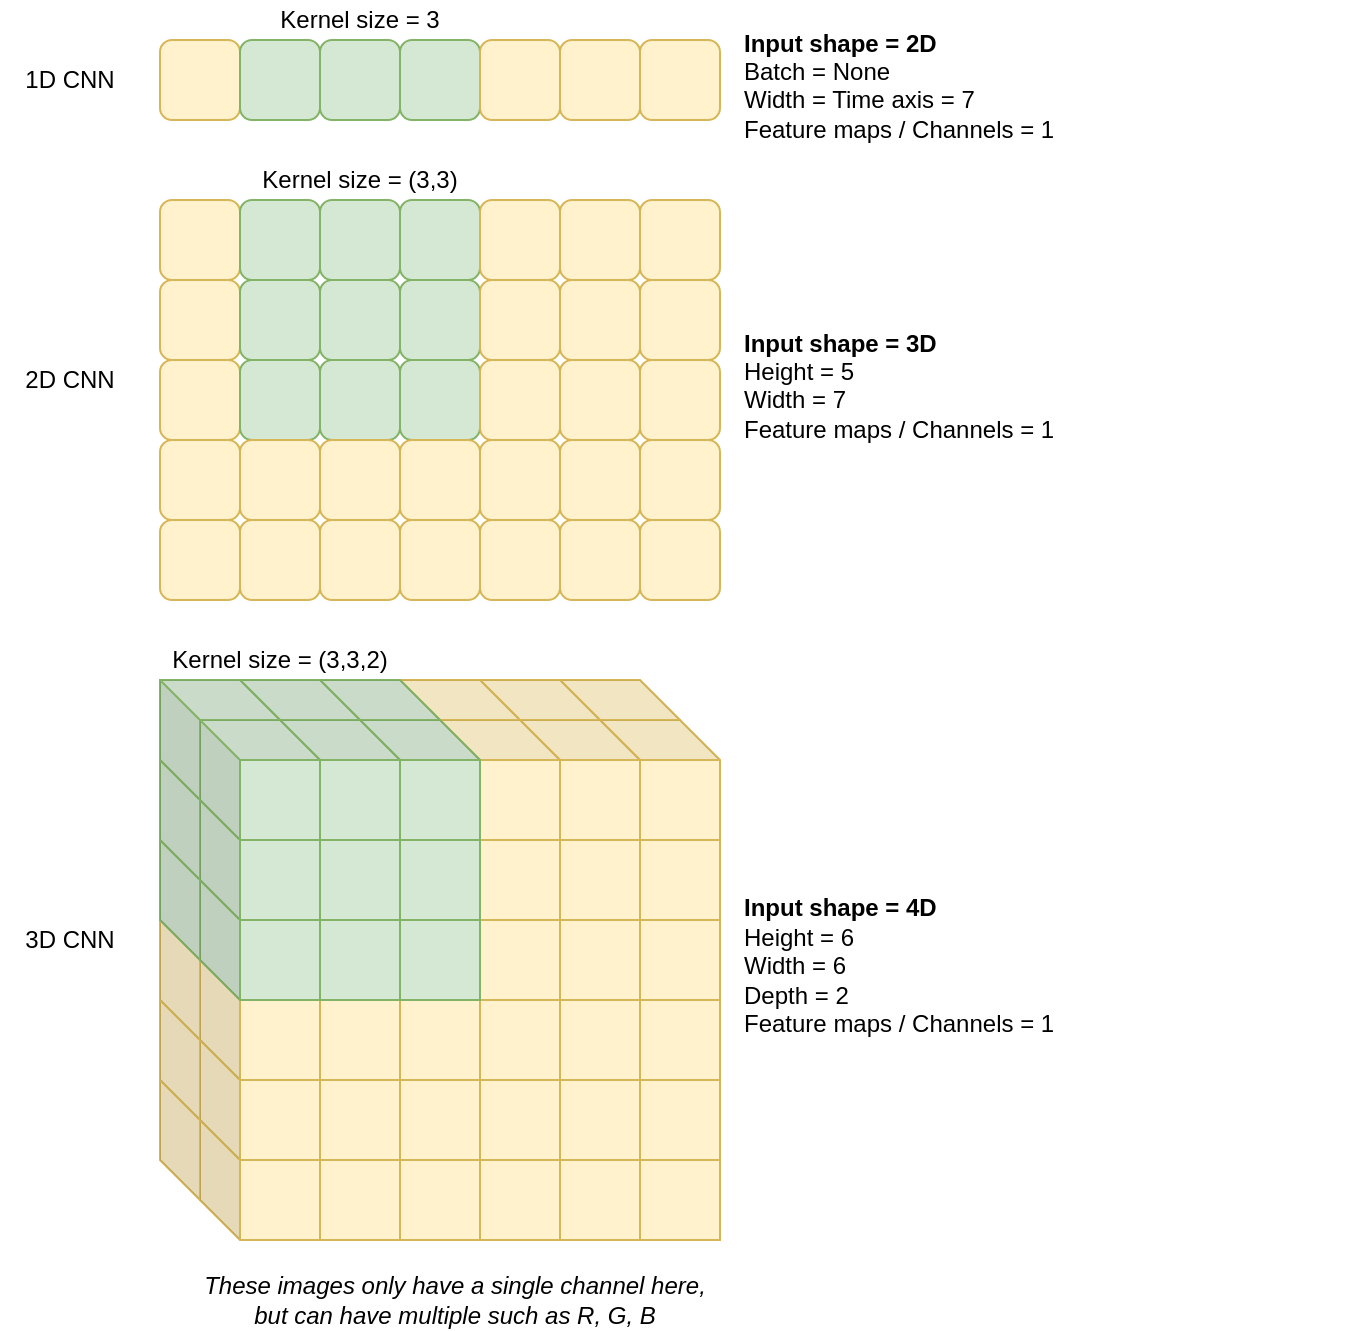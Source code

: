 <mxfile version="14.3.1" type="device"><diagram id="fihVbuZQFnAh5FrIqywH" name="Page-1"><mxGraphModel dx="946" dy="557" grid="1" gridSize="10" guides="1" tooltips="1" connect="1" arrows="1" fold="1" page="1" pageScale="1" pageWidth="850" pageHeight="1100" math="0" shadow="0"><root><mxCell id="0"/><mxCell id="1" parent="0"/><mxCell id="f8UibCaGvB10BkTAQ9hI-1" value="" style="rounded=1;whiteSpace=wrap;html=1;fillColor=#fff2cc;strokeColor=#d6b656;" vertex="1" parent="1"><mxGeometry x="120" y="80" width="40" height="40" as="geometry"/></mxCell><mxCell id="f8UibCaGvB10BkTAQ9hI-2" value="" style="rounded=1;whiteSpace=wrap;html=1;fillColor=#d5e8d4;strokeColor=#82b366;" vertex="1" parent="1"><mxGeometry x="160" y="80" width="40" height="40" as="geometry"/></mxCell><mxCell id="f8UibCaGvB10BkTAQ9hI-3" value="" style="rounded=1;whiteSpace=wrap;html=1;fillColor=#d5e8d4;strokeColor=#82b366;" vertex="1" parent="1"><mxGeometry x="200" y="80" width="40" height="40" as="geometry"/></mxCell><mxCell id="f8UibCaGvB10BkTAQ9hI-4" value="" style="rounded=1;whiteSpace=wrap;html=1;fillColor=#d5e8d4;strokeColor=#82b366;" vertex="1" parent="1"><mxGeometry x="240" y="80" width="40" height="40" as="geometry"/></mxCell><mxCell id="f8UibCaGvB10BkTAQ9hI-5" value="" style="rounded=1;whiteSpace=wrap;html=1;fillColor=#fff2cc;strokeColor=#d6b656;" vertex="1" parent="1"><mxGeometry x="280" y="80" width="40" height="40" as="geometry"/></mxCell><mxCell id="f8UibCaGvB10BkTAQ9hI-6" value="" style="rounded=1;whiteSpace=wrap;html=1;fillColor=#fff2cc;strokeColor=#d6b656;" vertex="1" parent="1"><mxGeometry x="320" y="80" width="40" height="40" as="geometry"/></mxCell><mxCell id="f8UibCaGvB10BkTAQ9hI-7" value="" style="rounded=1;whiteSpace=wrap;html=1;fillColor=#fff2cc;strokeColor=#d6b656;" vertex="1" parent="1"><mxGeometry x="360" y="80" width="40" height="40" as="geometry"/></mxCell><mxCell id="f8UibCaGvB10BkTAQ9hI-9" value="" style="rounded=1;whiteSpace=wrap;html=1;fillColor=#fff2cc;strokeColor=#d6b656;" vertex="1" parent="1"><mxGeometry x="120" y="160" width="40" height="40" as="geometry"/></mxCell><mxCell id="f8UibCaGvB10BkTAQ9hI-10" value="" style="rounded=1;whiteSpace=wrap;html=1;fillColor=#d5e8d4;strokeColor=#82b366;" vertex="1" parent="1"><mxGeometry x="160" y="160" width="40" height="40" as="geometry"/></mxCell><mxCell id="f8UibCaGvB10BkTAQ9hI-11" value="" style="rounded=1;whiteSpace=wrap;html=1;fillColor=#d5e8d4;strokeColor=#82b366;" vertex="1" parent="1"><mxGeometry x="200" y="160" width="40" height="40" as="geometry"/></mxCell><mxCell id="f8UibCaGvB10BkTAQ9hI-12" value="" style="rounded=1;whiteSpace=wrap;html=1;fillColor=#d5e8d4;strokeColor=#82b366;" vertex="1" parent="1"><mxGeometry x="240" y="160" width="40" height="40" as="geometry"/></mxCell><mxCell id="f8UibCaGvB10BkTAQ9hI-13" value="" style="rounded=1;whiteSpace=wrap;html=1;fillColor=#fff2cc;strokeColor=#d6b656;" vertex="1" parent="1"><mxGeometry x="280" y="160" width="40" height="40" as="geometry"/></mxCell><mxCell id="f8UibCaGvB10BkTAQ9hI-14" value="" style="rounded=1;whiteSpace=wrap;html=1;fillColor=#fff2cc;strokeColor=#d6b656;" vertex="1" parent="1"><mxGeometry x="320" y="160" width="40" height="40" as="geometry"/></mxCell><mxCell id="f8UibCaGvB10BkTAQ9hI-15" value="" style="rounded=1;whiteSpace=wrap;html=1;fillColor=#fff2cc;strokeColor=#d6b656;" vertex="1" parent="1"><mxGeometry x="360" y="160" width="40" height="40" as="geometry"/></mxCell><mxCell id="f8UibCaGvB10BkTAQ9hI-17" value="" style="rounded=1;whiteSpace=wrap;html=1;fillColor=#fff2cc;strokeColor=#d6b656;" vertex="1" parent="1"><mxGeometry x="120" y="200" width="40" height="40" as="geometry"/></mxCell><mxCell id="f8UibCaGvB10BkTAQ9hI-18" value="" style="rounded=1;whiteSpace=wrap;html=1;fillColor=#d5e8d4;strokeColor=#82b366;" vertex="1" parent="1"><mxGeometry x="160" y="200" width="40" height="40" as="geometry"/></mxCell><mxCell id="f8UibCaGvB10BkTAQ9hI-19" value="" style="rounded=1;whiteSpace=wrap;html=1;fillColor=#d5e8d4;strokeColor=#82b366;" vertex="1" parent="1"><mxGeometry x="200" y="200" width="40" height="40" as="geometry"/></mxCell><mxCell id="f8UibCaGvB10BkTAQ9hI-20" value="" style="rounded=1;whiteSpace=wrap;html=1;fillColor=#d5e8d4;strokeColor=#82b366;" vertex="1" parent="1"><mxGeometry x="240" y="200" width="40" height="40" as="geometry"/></mxCell><mxCell id="f8UibCaGvB10BkTAQ9hI-21" value="" style="rounded=1;whiteSpace=wrap;html=1;fillColor=#fff2cc;strokeColor=#d6b656;" vertex="1" parent="1"><mxGeometry x="280" y="200" width="40" height="40" as="geometry"/></mxCell><mxCell id="f8UibCaGvB10BkTAQ9hI-22" value="" style="rounded=1;whiteSpace=wrap;html=1;fillColor=#fff2cc;strokeColor=#d6b656;" vertex="1" parent="1"><mxGeometry x="320" y="200" width="40" height="40" as="geometry"/></mxCell><mxCell id="f8UibCaGvB10BkTAQ9hI-23" value="" style="rounded=1;whiteSpace=wrap;html=1;fillColor=#fff2cc;strokeColor=#d6b656;" vertex="1" parent="1"><mxGeometry x="360" y="200" width="40" height="40" as="geometry"/></mxCell><mxCell id="f8UibCaGvB10BkTAQ9hI-25" value="" style="rounded=1;whiteSpace=wrap;html=1;fillColor=#fff2cc;strokeColor=#d6b656;" vertex="1" parent="1"><mxGeometry x="120" y="240" width="40" height="40" as="geometry"/></mxCell><mxCell id="f8UibCaGvB10BkTAQ9hI-26" value="" style="rounded=1;whiteSpace=wrap;html=1;fillColor=#d5e8d4;strokeColor=#82b366;" vertex="1" parent="1"><mxGeometry x="160" y="240" width="40" height="40" as="geometry"/></mxCell><mxCell id="f8UibCaGvB10BkTAQ9hI-27" value="" style="rounded=1;whiteSpace=wrap;html=1;fillColor=#d5e8d4;strokeColor=#82b366;" vertex="1" parent="1"><mxGeometry x="200" y="240" width="40" height="40" as="geometry"/></mxCell><mxCell id="f8UibCaGvB10BkTAQ9hI-28" value="" style="rounded=1;whiteSpace=wrap;html=1;fillColor=#d5e8d4;strokeColor=#82b366;" vertex="1" parent="1"><mxGeometry x="240" y="240" width="40" height="40" as="geometry"/></mxCell><mxCell id="f8UibCaGvB10BkTAQ9hI-29" value="" style="rounded=1;whiteSpace=wrap;html=1;fillColor=#fff2cc;strokeColor=#d6b656;" vertex="1" parent="1"><mxGeometry x="280" y="240" width="40" height="40" as="geometry"/></mxCell><mxCell id="f8UibCaGvB10BkTAQ9hI-30" value="" style="rounded=1;whiteSpace=wrap;html=1;fillColor=#fff2cc;strokeColor=#d6b656;" vertex="1" parent="1"><mxGeometry x="320" y="240" width="40" height="40" as="geometry"/></mxCell><mxCell id="f8UibCaGvB10BkTAQ9hI-31" value="" style="rounded=1;whiteSpace=wrap;html=1;fillColor=#fff2cc;strokeColor=#d6b656;" vertex="1" parent="1"><mxGeometry x="360" y="240" width="40" height="40" as="geometry"/></mxCell><mxCell id="f8UibCaGvB10BkTAQ9hI-33" value="" style="rounded=1;whiteSpace=wrap;html=1;fillColor=#fff2cc;strokeColor=#d6b656;" vertex="1" parent="1"><mxGeometry x="120" y="280" width="40" height="40" as="geometry"/></mxCell><mxCell id="f8UibCaGvB10BkTAQ9hI-34" value="" style="rounded=1;whiteSpace=wrap;html=1;fillColor=#fff2cc;strokeColor=#d6b656;" vertex="1" parent="1"><mxGeometry x="160" y="280" width="40" height="40" as="geometry"/></mxCell><mxCell id="f8UibCaGvB10BkTAQ9hI-35" value="" style="rounded=1;whiteSpace=wrap;html=1;fillColor=#fff2cc;strokeColor=#d6b656;" vertex="1" parent="1"><mxGeometry x="200" y="280" width="40" height="40" as="geometry"/></mxCell><mxCell id="f8UibCaGvB10BkTAQ9hI-36" value="" style="rounded=1;whiteSpace=wrap;html=1;fillColor=#fff2cc;strokeColor=#d6b656;" vertex="1" parent="1"><mxGeometry x="240" y="280" width="40" height="40" as="geometry"/></mxCell><mxCell id="f8UibCaGvB10BkTAQ9hI-37" value="" style="rounded=1;whiteSpace=wrap;html=1;fillColor=#fff2cc;strokeColor=#d6b656;" vertex="1" parent="1"><mxGeometry x="280" y="280" width="40" height="40" as="geometry"/></mxCell><mxCell id="f8UibCaGvB10BkTAQ9hI-38" value="" style="rounded=1;whiteSpace=wrap;html=1;fillColor=#fff2cc;strokeColor=#d6b656;" vertex="1" parent="1"><mxGeometry x="320" y="280" width="40" height="40" as="geometry"/></mxCell><mxCell id="f8UibCaGvB10BkTAQ9hI-39" value="" style="rounded=1;whiteSpace=wrap;html=1;fillColor=#fff2cc;strokeColor=#d6b656;" vertex="1" parent="1"><mxGeometry x="360" y="280" width="40" height="40" as="geometry"/></mxCell><mxCell id="f8UibCaGvB10BkTAQ9hI-41" value="" style="rounded=1;whiteSpace=wrap;html=1;fillColor=#fff2cc;strokeColor=#d6b656;" vertex="1" parent="1"><mxGeometry x="120" y="320" width="40" height="40" as="geometry"/></mxCell><mxCell id="f8UibCaGvB10BkTAQ9hI-42" value="" style="rounded=1;whiteSpace=wrap;html=1;fillColor=#fff2cc;strokeColor=#d6b656;" vertex="1" parent="1"><mxGeometry x="160" y="320" width="40" height="40" as="geometry"/></mxCell><mxCell id="f8UibCaGvB10BkTAQ9hI-43" value="" style="rounded=1;whiteSpace=wrap;html=1;fillColor=#fff2cc;strokeColor=#d6b656;" vertex="1" parent="1"><mxGeometry x="200" y="320" width="40" height="40" as="geometry"/></mxCell><mxCell id="f8UibCaGvB10BkTAQ9hI-44" value="" style="rounded=1;whiteSpace=wrap;html=1;fillColor=#fff2cc;strokeColor=#d6b656;" vertex="1" parent="1"><mxGeometry x="240" y="320" width="40" height="40" as="geometry"/></mxCell><mxCell id="f8UibCaGvB10BkTAQ9hI-45" value="" style="rounded=1;whiteSpace=wrap;html=1;fillColor=#fff2cc;strokeColor=#d6b656;" vertex="1" parent="1"><mxGeometry x="280" y="320" width="40" height="40" as="geometry"/></mxCell><mxCell id="f8UibCaGvB10BkTAQ9hI-46" value="" style="rounded=1;whiteSpace=wrap;html=1;fillColor=#fff2cc;strokeColor=#d6b656;" vertex="1" parent="1"><mxGeometry x="320" y="320" width="40" height="40" as="geometry"/></mxCell><mxCell id="f8UibCaGvB10BkTAQ9hI-47" value="" style="rounded=1;whiteSpace=wrap;html=1;fillColor=#fff2cc;strokeColor=#d6b656;" vertex="1" parent="1"><mxGeometry x="360" y="320" width="40" height="40" as="geometry"/></mxCell><mxCell id="f8UibCaGvB10BkTAQ9hI-85" value="" style="shape=cube;whiteSpace=wrap;html=1;boundedLbl=1;backgroundOutline=1;darkOpacity=0.05;darkOpacity2=0.1;size=20;fillColor=#fff2cc;strokeColor=#d6b656;" vertex="1" parent="1"><mxGeometry x="320" y="600" width="60" height="60" as="geometry"/></mxCell><mxCell id="f8UibCaGvB10BkTAQ9hI-86" value="" style="shape=cube;whiteSpace=wrap;html=1;boundedLbl=1;backgroundOutline=1;darkOpacity=0.05;darkOpacity2=0.1;size=20;fillColor=#fff2cc;strokeColor=#d6b656;" vertex="1" parent="1"><mxGeometry x="280" y="600" width="60" height="60" as="geometry"/></mxCell><mxCell id="f8UibCaGvB10BkTAQ9hI-87" value="" style="shape=cube;whiteSpace=wrap;html=1;boundedLbl=1;backgroundOutline=1;darkOpacity=0.05;darkOpacity2=0.1;size=20;fillColor=#fff2cc;strokeColor=#d6b656;" vertex="1" parent="1"><mxGeometry x="240" y="600" width="60" height="60" as="geometry"/></mxCell><mxCell id="f8UibCaGvB10BkTAQ9hI-88" value="" style="shape=cube;whiteSpace=wrap;html=1;boundedLbl=1;backgroundOutline=1;darkOpacity=0.05;darkOpacity2=0.1;size=20;fillColor=#fff2cc;strokeColor=#d6b656;" vertex="1" parent="1"><mxGeometry x="200" y="600" width="60" height="60" as="geometry"/></mxCell><mxCell id="f8UibCaGvB10BkTAQ9hI-89" value="" style="shape=cube;whiteSpace=wrap;html=1;boundedLbl=1;backgroundOutline=1;darkOpacity=0.05;darkOpacity2=0.1;size=20;fillColor=#fff2cc;strokeColor=#d6b656;" vertex="1" parent="1"><mxGeometry x="160" y="600" width="60" height="60" as="geometry"/></mxCell><mxCell id="f8UibCaGvB10BkTAQ9hI-90" value="" style="shape=cube;whiteSpace=wrap;html=1;boundedLbl=1;backgroundOutline=1;darkOpacity=0.05;darkOpacity2=0.1;size=20;fillColor=#fff2cc;strokeColor=#d6b656;" vertex="1" parent="1"><mxGeometry x="120" y="600" width="60" height="60" as="geometry"/></mxCell><mxCell id="f8UibCaGvB10BkTAQ9hI-92" value="" style="shape=cube;whiteSpace=wrap;html=1;boundedLbl=1;backgroundOutline=1;darkOpacity=0.05;darkOpacity2=0.1;size=20;fillColor=#fff2cc;strokeColor=#d6b656;" vertex="1" parent="1"><mxGeometry x="340" y="620" width="60" height="60" as="geometry"/></mxCell><mxCell id="f8UibCaGvB10BkTAQ9hI-93" value="" style="shape=cube;whiteSpace=wrap;html=1;boundedLbl=1;backgroundOutline=1;darkOpacity=0.05;darkOpacity2=0.1;size=20;fillColor=#fff2cc;strokeColor=#d6b656;" vertex="1" parent="1"><mxGeometry x="300" y="620" width="60" height="60" as="geometry"/></mxCell><mxCell id="f8UibCaGvB10BkTAQ9hI-94" value="" style="shape=cube;whiteSpace=wrap;html=1;boundedLbl=1;backgroundOutline=1;darkOpacity=0.05;darkOpacity2=0.1;size=20;fillColor=#fff2cc;strokeColor=#d6b656;" vertex="1" parent="1"><mxGeometry x="260" y="620" width="60" height="60" as="geometry"/></mxCell><mxCell id="f8UibCaGvB10BkTAQ9hI-95" value="" style="shape=cube;whiteSpace=wrap;html=1;boundedLbl=1;backgroundOutline=1;darkOpacity=0.05;darkOpacity2=0.1;size=20;fillColor=#fff2cc;strokeColor=#d6b656;" vertex="1" parent="1"><mxGeometry x="220" y="620" width="60" height="60" as="geometry"/></mxCell><mxCell id="f8UibCaGvB10BkTAQ9hI-96" value="" style="shape=cube;whiteSpace=wrap;html=1;boundedLbl=1;backgroundOutline=1;darkOpacity=0.05;darkOpacity2=0.1;size=20;fillColor=#fff2cc;strokeColor=#d6b656;" vertex="1" parent="1"><mxGeometry x="180" y="620" width="60" height="60" as="geometry"/></mxCell><mxCell id="f8UibCaGvB10BkTAQ9hI-97" value="" style="shape=cube;whiteSpace=wrap;html=1;boundedLbl=1;backgroundOutline=1;darkOpacity=0.05;darkOpacity2=0.1;size=20;fillColor=#fff2cc;strokeColor=#d6b656;" vertex="1" parent="1"><mxGeometry x="140" y="620" width="60" height="60" as="geometry"/></mxCell><mxCell id="f8UibCaGvB10BkTAQ9hI-142" value="" style="shape=cube;whiteSpace=wrap;html=1;boundedLbl=1;backgroundOutline=1;darkOpacity=0.05;darkOpacity2=0.1;size=20;fillColor=#fff2cc;strokeColor=#d6b656;" vertex="1" parent="1"><mxGeometry x="320" y="560" width="60" height="60" as="geometry"/></mxCell><mxCell id="f8UibCaGvB10BkTAQ9hI-143" value="" style="shape=cube;whiteSpace=wrap;html=1;boundedLbl=1;backgroundOutline=1;darkOpacity=0.05;darkOpacity2=0.1;size=20;fillColor=#fff2cc;strokeColor=#d6b656;" vertex="1" parent="1"><mxGeometry x="280" y="560" width="60" height="60" as="geometry"/></mxCell><mxCell id="f8UibCaGvB10BkTAQ9hI-144" value="" style="shape=cube;whiteSpace=wrap;html=1;boundedLbl=1;backgroundOutline=1;darkOpacity=0.05;darkOpacity2=0.1;size=20;fillColor=#fff2cc;strokeColor=#d6b656;" vertex="1" parent="1"><mxGeometry x="240" y="560" width="60" height="60" as="geometry"/></mxCell><mxCell id="f8UibCaGvB10BkTAQ9hI-145" value="" style="shape=cube;whiteSpace=wrap;html=1;boundedLbl=1;backgroundOutline=1;darkOpacity=0.05;darkOpacity2=0.1;size=20;fillColor=#fff2cc;strokeColor=#d6b656;" vertex="1" parent="1"><mxGeometry x="200" y="560" width="60" height="60" as="geometry"/></mxCell><mxCell id="f8UibCaGvB10BkTAQ9hI-146" value="" style="shape=cube;whiteSpace=wrap;html=1;boundedLbl=1;backgroundOutline=1;darkOpacity=0.05;darkOpacity2=0.1;size=20;fillColor=#fff2cc;strokeColor=#d6b656;" vertex="1" parent="1"><mxGeometry x="160" y="560" width="60" height="60" as="geometry"/></mxCell><mxCell id="f8UibCaGvB10BkTAQ9hI-147" value="" style="shape=cube;whiteSpace=wrap;html=1;boundedLbl=1;backgroundOutline=1;darkOpacity=0.05;darkOpacity2=0.1;size=20;fillColor=#fff2cc;strokeColor=#d6b656;" vertex="1" parent="1"><mxGeometry x="120" y="560" width="60" height="60" as="geometry"/></mxCell><mxCell id="f8UibCaGvB10BkTAQ9hI-149" value="" style="shape=cube;whiteSpace=wrap;html=1;boundedLbl=1;backgroundOutline=1;darkOpacity=0.05;darkOpacity2=0.1;size=20;fillColor=#fff2cc;strokeColor=#d6b656;" vertex="1" parent="1"><mxGeometry x="340" y="580" width="60" height="60" as="geometry"/></mxCell><mxCell id="f8UibCaGvB10BkTAQ9hI-150" value="" style="shape=cube;whiteSpace=wrap;html=1;boundedLbl=1;backgroundOutline=1;darkOpacity=0.05;darkOpacity2=0.1;size=20;fillColor=#fff2cc;strokeColor=#d6b656;" vertex="1" parent="1"><mxGeometry x="300" y="580" width="60" height="60" as="geometry"/></mxCell><mxCell id="f8UibCaGvB10BkTAQ9hI-151" value="" style="shape=cube;whiteSpace=wrap;html=1;boundedLbl=1;backgroundOutline=1;darkOpacity=0.05;darkOpacity2=0.1;size=20;fillColor=#fff2cc;strokeColor=#d6b656;" vertex="1" parent="1"><mxGeometry x="260" y="580" width="60" height="60" as="geometry"/></mxCell><mxCell id="f8UibCaGvB10BkTAQ9hI-152" value="" style="shape=cube;whiteSpace=wrap;html=1;boundedLbl=1;backgroundOutline=1;darkOpacity=0.05;darkOpacity2=0.1;size=20;fillColor=#fff2cc;strokeColor=#d6b656;" vertex="1" parent="1"><mxGeometry x="220" y="580" width="60" height="60" as="geometry"/></mxCell><mxCell id="f8UibCaGvB10BkTAQ9hI-153" value="" style="shape=cube;whiteSpace=wrap;html=1;boundedLbl=1;backgroundOutline=1;darkOpacity=0.05;darkOpacity2=0.1;size=20;fillColor=#fff2cc;strokeColor=#d6b656;" vertex="1" parent="1"><mxGeometry x="180" y="580" width="60" height="60" as="geometry"/></mxCell><mxCell id="f8UibCaGvB10BkTAQ9hI-154" value="" style="shape=cube;whiteSpace=wrap;html=1;boundedLbl=1;backgroundOutline=1;darkOpacity=0.05;darkOpacity2=0.1;size=20;fillColor=#fff2cc;strokeColor=#d6b656;" vertex="1" parent="1"><mxGeometry x="140" y="580" width="60" height="60" as="geometry"/></mxCell><mxCell id="f8UibCaGvB10BkTAQ9hI-156" value="" style="shape=cube;whiteSpace=wrap;html=1;boundedLbl=1;backgroundOutline=1;darkOpacity=0.05;darkOpacity2=0.1;size=20;fillColor=#fff2cc;strokeColor=#d6b656;" vertex="1" parent="1"><mxGeometry x="320" y="520" width="60" height="60" as="geometry"/></mxCell><mxCell id="f8UibCaGvB10BkTAQ9hI-157" value="" style="shape=cube;whiteSpace=wrap;html=1;boundedLbl=1;backgroundOutline=1;darkOpacity=0.05;darkOpacity2=0.1;size=20;fillColor=#fff2cc;strokeColor=#d6b656;" vertex="1" parent="1"><mxGeometry x="280" y="520" width="60" height="60" as="geometry"/></mxCell><mxCell id="f8UibCaGvB10BkTAQ9hI-158" value="" style="shape=cube;whiteSpace=wrap;html=1;boundedLbl=1;backgroundOutline=1;darkOpacity=0.05;darkOpacity2=0.1;size=20;" vertex="1" parent="1"><mxGeometry x="240" y="520" width="60" height="60" as="geometry"/></mxCell><mxCell id="f8UibCaGvB10BkTAQ9hI-159" value="" style="shape=cube;whiteSpace=wrap;html=1;boundedLbl=1;backgroundOutline=1;darkOpacity=0.05;darkOpacity2=0.1;size=20;fillColor=#d5e8d4;strokeColor=#82b366;" vertex="1" parent="1"><mxGeometry x="200" y="520" width="60" height="60" as="geometry"/></mxCell><mxCell id="f8UibCaGvB10BkTAQ9hI-160" value="" style="shape=cube;whiteSpace=wrap;html=1;boundedLbl=1;backgroundOutline=1;darkOpacity=0.05;darkOpacity2=0.1;size=20;fillColor=#d5e8d4;strokeColor=#82b366;" vertex="1" parent="1"><mxGeometry x="160" y="520" width="60" height="60" as="geometry"/></mxCell><mxCell id="f8UibCaGvB10BkTAQ9hI-161" value="" style="shape=cube;whiteSpace=wrap;html=1;boundedLbl=1;backgroundOutline=1;darkOpacity=0.05;darkOpacity2=0.1;size=20;fillColor=#fff2cc;strokeColor=#d6b656;" vertex="1" parent="1"><mxGeometry x="120" y="520" width="60" height="60" as="geometry"/></mxCell><mxCell id="f8UibCaGvB10BkTAQ9hI-163" value="" style="shape=cube;whiteSpace=wrap;html=1;boundedLbl=1;backgroundOutline=1;darkOpacity=0.05;darkOpacity2=0.1;size=20;fillColor=#fff2cc;strokeColor=#d6b656;" vertex="1" parent="1"><mxGeometry x="340" y="540" width="60" height="60" as="geometry"/></mxCell><mxCell id="f8UibCaGvB10BkTAQ9hI-164" value="" style="shape=cube;whiteSpace=wrap;html=1;boundedLbl=1;backgroundOutline=1;darkOpacity=0.05;darkOpacity2=0.1;size=20;fillColor=#fff2cc;strokeColor=#d6b656;" vertex="1" parent="1"><mxGeometry x="300" y="540" width="60" height="60" as="geometry"/></mxCell><mxCell id="f8UibCaGvB10BkTAQ9hI-165" value="" style="shape=cube;whiteSpace=wrap;html=1;boundedLbl=1;backgroundOutline=1;darkOpacity=0.05;darkOpacity2=0.1;size=20;fillColor=#fff2cc;strokeColor=#d6b656;" vertex="1" parent="1"><mxGeometry x="260" y="540" width="60" height="60" as="geometry"/></mxCell><mxCell id="f8UibCaGvB10BkTAQ9hI-166" value="" style="shape=cube;whiteSpace=wrap;html=1;boundedLbl=1;backgroundOutline=1;darkOpacity=0.05;darkOpacity2=0.1;size=20;fillColor=#fff2cc;strokeColor=#d6b656;" vertex="1" parent="1"><mxGeometry x="220" y="540" width="60" height="60" as="geometry"/></mxCell><mxCell id="f8UibCaGvB10BkTAQ9hI-167" value="" style="shape=cube;whiteSpace=wrap;html=1;boundedLbl=1;backgroundOutline=1;darkOpacity=0.05;darkOpacity2=0.1;size=20;fillColor=#fff2cc;strokeColor=#d6b656;" vertex="1" parent="1"><mxGeometry x="180" y="540" width="60" height="60" as="geometry"/></mxCell><mxCell id="f8UibCaGvB10BkTAQ9hI-168" value="" style="shape=cube;whiteSpace=wrap;html=1;boundedLbl=1;backgroundOutline=1;darkOpacity=0.05;darkOpacity2=0.1;size=20;fillColor=#fff2cc;strokeColor=#d6b656;" vertex="1" parent="1"><mxGeometry x="140" y="540" width="60" height="60" as="geometry"/></mxCell><mxCell id="f8UibCaGvB10BkTAQ9hI-170" value="" style="shape=cube;whiteSpace=wrap;html=1;boundedLbl=1;backgroundOutline=1;darkOpacity=0.05;darkOpacity2=0.1;size=20;fillColor=#fff2cc;strokeColor=#d6b656;" vertex="1" parent="1"><mxGeometry x="320" y="480" width="60" height="60" as="geometry"/></mxCell><mxCell id="f8UibCaGvB10BkTAQ9hI-171" value="" style="shape=cube;whiteSpace=wrap;html=1;boundedLbl=1;backgroundOutline=1;darkOpacity=0.05;darkOpacity2=0.1;size=20;fillColor=#fff2cc;strokeColor=#d6b656;" vertex="1" parent="1"><mxGeometry x="280" y="480" width="60" height="60" as="geometry"/></mxCell><mxCell id="f8UibCaGvB10BkTAQ9hI-172" value="" style="shape=cube;whiteSpace=wrap;html=1;boundedLbl=1;backgroundOutline=1;darkOpacity=0.05;darkOpacity2=0.1;size=20;" vertex="1" parent="1"><mxGeometry x="240" y="480" width="60" height="60" as="geometry"/></mxCell><mxCell id="f8UibCaGvB10BkTAQ9hI-173" value="" style="shape=cube;whiteSpace=wrap;html=1;boundedLbl=1;backgroundOutline=1;darkOpacity=0.05;darkOpacity2=0.1;size=20;fillColor=#d5e8d4;strokeColor=#82b366;" vertex="1" parent="1"><mxGeometry x="200" y="480" width="60" height="60" as="geometry"/></mxCell><mxCell id="f8UibCaGvB10BkTAQ9hI-174" value="" style="shape=cube;whiteSpace=wrap;html=1;boundedLbl=1;backgroundOutline=1;darkOpacity=0.05;darkOpacity2=0.1;size=20;fillColor=#d5e8d4;strokeColor=#82b366;" vertex="1" parent="1"><mxGeometry x="160" y="480" width="60" height="60" as="geometry"/></mxCell><mxCell id="f8UibCaGvB10BkTAQ9hI-175" value="" style="shape=cube;whiteSpace=wrap;html=1;boundedLbl=1;backgroundOutline=1;darkOpacity=0.05;darkOpacity2=0.1;size=20;fillColor=#d5e8d4;strokeColor=#82b366;" vertex="1" parent="1"><mxGeometry x="120" y="480" width="60" height="60" as="geometry"/></mxCell><mxCell id="f8UibCaGvB10BkTAQ9hI-177" value="" style="shape=cube;whiteSpace=wrap;html=1;boundedLbl=1;backgroundOutline=1;darkOpacity=0.05;darkOpacity2=0.1;size=20;fillColor=#fff2cc;strokeColor=#d6b656;" vertex="1" parent="1"><mxGeometry x="340" y="500" width="60" height="60" as="geometry"/></mxCell><mxCell id="f8UibCaGvB10BkTAQ9hI-178" value="" style="shape=cube;whiteSpace=wrap;html=1;boundedLbl=1;backgroundOutline=1;darkOpacity=0.05;darkOpacity2=0.1;size=20;fillColor=#fff2cc;strokeColor=#d6b656;" vertex="1" parent="1"><mxGeometry x="300" y="500" width="60" height="60" as="geometry"/></mxCell><mxCell id="f8UibCaGvB10BkTAQ9hI-179" value="" style="shape=cube;whiteSpace=wrap;html=1;boundedLbl=1;backgroundOutline=1;darkOpacity=0.05;darkOpacity2=0.1;size=20;fillColor=#fff2cc;strokeColor=#d6b656;" vertex="1" parent="1"><mxGeometry x="260" y="500" width="60" height="60" as="geometry"/></mxCell><mxCell id="f8UibCaGvB10BkTAQ9hI-180" value="" style="shape=cube;whiteSpace=wrap;html=1;boundedLbl=1;backgroundOutline=1;darkOpacity=0.05;darkOpacity2=0.1;size=20;fillColor=#d5e8d4;strokeColor=#82b366;" vertex="1" parent="1"><mxGeometry x="220" y="500" width="60" height="60" as="geometry"/></mxCell><mxCell id="f8UibCaGvB10BkTAQ9hI-181" value="" style="shape=cube;whiteSpace=wrap;html=1;boundedLbl=1;backgroundOutline=1;darkOpacity=0.05;darkOpacity2=0.1;size=20;fillColor=#d5e8d4;strokeColor=#82b366;" vertex="1" parent="1"><mxGeometry x="180" y="500" width="60" height="60" as="geometry"/></mxCell><mxCell id="f8UibCaGvB10BkTAQ9hI-182" value="" style="shape=cube;whiteSpace=wrap;html=1;boundedLbl=1;backgroundOutline=1;darkOpacity=0.05;darkOpacity2=0.1;size=20;fillColor=#d5e8d4;strokeColor=#82b366;" vertex="1" parent="1"><mxGeometry x="140" y="500" width="60" height="60" as="geometry"/></mxCell><mxCell id="f8UibCaGvB10BkTAQ9hI-184" value="" style="shape=cube;whiteSpace=wrap;html=1;boundedLbl=1;backgroundOutline=1;darkOpacity=0.05;darkOpacity2=0.1;size=20;fillColor=#fff2cc;strokeColor=#d6b656;" vertex="1" parent="1"><mxGeometry x="320" y="440" width="60" height="60" as="geometry"/></mxCell><mxCell id="f8UibCaGvB10BkTAQ9hI-185" value="" style="shape=cube;whiteSpace=wrap;html=1;boundedLbl=1;backgroundOutline=1;darkOpacity=0.05;darkOpacity2=0.1;size=20;fillColor=#fff2cc;strokeColor=#d6b656;" vertex="1" parent="1"><mxGeometry x="280" y="440" width="60" height="60" as="geometry"/></mxCell><mxCell id="f8UibCaGvB10BkTAQ9hI-186" value="" style="shape=cube;whiteSpace=wrap;html=1;boundedLbl=1;backgroundOutline=1;darkOpacity=0.05;darkOpacity2=0.1;size=20;" vertex="1" parent="1"><mxGeometry x="240" y="440" width="60" height="60" as="geometry"/></mxCell><mxCell id="f8UibCaGvB10BkTAQ9hI-187" value="" style="shape=cube;whiteSpace=wrap;html=1;boundedLbl=1;backgroundOutline=1;darkOpacity=0.05;darkOpacity2=0.1;size=20;fillColor=#d5e8d4;strokeColor=#82b366;" vertex="1" parent="1"><mxGeometry x="200" y="440" width="60" height="60" as="geometry"/></mxCell><mxCell id="f8UibCaGvB10BkTAQ9hI-188" value="" style="shape=cube;whiteSpace=wrap;html=1;boundedLbl=1;backgroundOutline=1;darkOpacity=0.05;darkOpacity2=0.1;size=20;fillColor=#d5e8d4;strokeColor=#82b366;" vertex="1" parent="1"><mxGeometry x="160" y="440" width="60" height="60" as="geometry"/></mxCell><mxCell id="f8UibCaGvB10BkTAQ9hI-189" value="" style="shape=cube;whiteSpace=wrap;html=1;boundedLbl=1;backgroundOutline=1;darkOpacity=0.05;darkOpacity2=0.1;size=20;fillColor=#d5e8d4;strokeColor=#82b366;" vertex="1" parent="1"><mxGeometry x="120" y="440" width="60" height="60" as="geometry"/></mxCell><mxCell id="f8UibCaGvB10BkTAQ9hI-191" value="" style="shape=cube;whiteSpace=wrap;html=1;boundedLbl=1;backgroundOutline=1;darkOpacity=0.05;darkOpacity2=0.1;size=20;fillColor=#fff2cc;strokeColor=#d6b656;" vertex="1" parent="1"><mxGeometry x="340" y="460" width="60" height="60" as="geometry"/></mxCell><mxCell id="f8UibCaGvB10BkTAQ9hI-192" value="" style="shape=cube;whiteSpace=wrap;html=1;boundedLbl=1;backgroundOutline=1;darkOpacity=0.05;darkOpacity2=0.1;size=20;fillColor=#fff2cc;strokeColor=#d6b656;" vertex="1" parent="1"><mxGeometry x="300" y="460" width="60" height="60" as="geometry"/></mxCell><mxCell id="f8UibCaGvB10BkTAQ9hI-193" value="" style="shape=cube;whiteSpace=wrap;html=1;boundedLbl=1;backgroundOutline=1;darkOpacity=0.05;darkOpacity2=0.1;size=20;fillColor=#fff2cc;strokeColor=#d6b656;" vertex="1" parent="1"><mxGeometry x="260" y="460" width="60" height="60" as="geometry"/></mxCell><mxCell id="f8UibCaGvB10BkTAQ9hI-194" value="" style="shape=cube;whiteSpace=wrap;html=1;boundedLbl=1;backgroundOutline=1;darkOpacity=0.05;darkOpacity2=0.1;size=20;fillColor=#d5e8d4;strokeColor=#82b366;" vertex="1" parent="1"><mxGeometry x="220" y="460" width="60" height="60" as="geometry"/></mxCell><mxCell id="f8UibCaGvB10BkTAQ9hI-195" value="" style="shape=cube;whiteSpace=wrap;html=1;boundedLbl=1;backgroundOutline=1;darkOpacity=0.05;darkOpacity2=0.1;size=20;fillColor=#d5e8d4;strokeColor=#82b366;" vertex="1" parent="1"><mxGeometry x="180" y="460" width="60" height="60" as="geometry"/></mxCell><mxCell id="f8UibCaGvB10BkTAQ9hI-196" value="" style="shape=cube;whiteSpace=wrap;html=1;boundedLbl=1;backgroundOutline=1;darkOpacity=0.05;darkOpacity2=0.1;size=20;fillColor=#d5e8d4;strokeColor=#82b366;" vertex="1" parent="1"><mxGeometry x="140" y="460" width="60" height="60" as="geometry"/></mxCell><mxCell id="f8UibCaGvB10BkTAQ9hI-198" value="" style="shape=cube;whiteSpace=wrap;html=1;boundedLbl=1;backgroundOutline=1;darkOpacity=0.05;darkOpacity2=0.1;size=20;fillColor=#fff2cc;strokeColor=#d6b656;" vertex="1" parent="1"><mxGeometry x="320" y="400" width="60" height="60" as="geometry"/></mxCell><mxCell id="f8UibCaGvB10BkTAQ9hI-199" value="" style="shape=cube;whiteSpace=wrap;html=1;boundedLbl=1;backgroundOutline=1;darkOpacity=0.05;darkOpacity2=0.1;size=20;fillColor=#fff2cc;strokeColor=#d6b656;" vertex="1" parent="1"><mxGeometry x="280" y="400" width="60" height="60" as="geometry"/></mxCell><mxCell id="f8UibCaGvB10BkTAQ9hI-200" value="" style="shape=cube;whiteSpace=wrap;html=1;boundedLbl=1;backgroundOutline=1;darkOpacity=0.05;darkOpacity2=0.1;size=20;fillColor=#fff2cc;strokeColor=#d6b656;" vertex="1" parent="1"><mxGeometry x="240" y="400" width="60" height="60" as="geometry"/></mxCell><mxCell id="f8UibCaGvB10BkTAQ9hI-201" value="" style="shape=cube;whiteSpace=wrap;html=1;boundedLbl=1;backgroundOutline=1;darkOpacity=0.05;darkOpacity2=0.1;size=20;fillColor=#d5e8d4;strokeColor=#82b366;" vertex="1" parent="1"><mxGeometry x="200" y="400" width="60" height="60" as="geometry"/></mxCell><mxCell id="f8UibCaGvB10BkTAQ9hI-202" value="" style="shape=cube;whiteSpace=wrap;html=1;boundedLbl=1;backgroundOutline=1;darkOpacity=0.05;darkOpacity2=0.1;size=20;fillColor=#d5e8d4;strokeColor=#82b366;" vertex="1" parent="1"><mxGeometry x="160" y="400" width="60" height="60" as="geometry"/></mxCell><mxCell id="f8UibCaGvB10BkTAQ9hI-203" value="" style="shape=cube;whiteSpace=wrap;html=1;boundedLbl=1;backgroundOutline=1;darkOpacity=0.05;darkOpacity2=0.1;size=20;fillColor=#d5e8d4;strokeColor=#82b366;" vertex="1" parent="1"><mxGeometry x="120" y="400" width="60" height="60" as="geometry"/></mxCell><mxCell id="f8UibCaGvB10BkTAQ9hI-205" value="" style="shape=cube;whiteSpace=wrap;html=1;boundedLbl=1;backgroundOutline=1;darkOpacity=0.05;darkOpacity2=0.1;size=20;fillColor=#fff2cc;strokeColor=#d6b656;" vertex="1" parent="1"><mxGeometry x="340" y="420" width="60" height="60" as="geometry"/></mxCell><mxCell id="f8UibCaGvB10BkTAQ9hI-206" value="" style="shape=cube;whiteSpace=wrap;html=1;boundedLbl=1;backgroundOutline=1;darkOpacity=0.05;darkOpacity2=0.1;size=20;fillColor=#fff2cc;strokeColor=#d6b656;" vertex="1" parent="1"><mxGeometry x="300" y="420" width="60" height="60" as="geometry"/></mxCell><mxCell id="f8UibCaGvB10BkTAQ9hI-207" value="" style="shape=cube;whiteSpace=wrap;html=1;boundedLbl=1;backgroundOutline=1;darkOpacity=0.05;darkOpacity2=0.1;size=20;fillColor=#fff2cc;strokeColor=#d6b656;" vertex="1" parent="1"><mxGeometry x="260" y="420" width="60" height="60" as="geometry"/></mxCell><mxCell id="f8UibCaGvB10BkTAQ9hI-208" value="" style="shape=cube;whiteSpace=wrap;html=1;boundedLbl=1;backgroundOutline=1;darkOpacity=0.05;darkOpacity2=0.1;size=20;fillColor=#d5e8d4;strokeColor=#82b366;" vertex="1" parent="1"><mxGeometry x="220" y="420" width="60" height="60" as="geometry"/></mxCell><mxCell id="f8UibCaGvB10BkTAQ9hI-209" value="" style="shape=cube;whiteSpace=wrap;html=1;boundedLbl=1;backgroundOutline=1;darkOpacity=0.05;darkOpacity2=0.1;size=20;fillColor=#d5e8d4;strokeColor=#82b366;" vertex="1" parent="1"><mxGeometry x="180" y="420" width="60" height="60" as="geometry"/></mxCell><mxCell id="f8UibCaGvB10BkTAQ9hI-210" value="" style="shape=cube;whiteSpace=wrap;html=1;boundedLbl=1;backgroundOutline=1;darkOpacity=0.05;darkOpacity2=0.1;size=20;fillColor=#d5e8d4;strokeColor=#82b366;" vertex="1" parent="1"><mxGeometry x="140" y="420" width="60" height="60" as="geometry"/></mxCell><mxCell id="f8UibCaGvB10BkTAQ9hI-211" value="1D CNN" style="text;html=1;strokeColor=none;fillColor=none;align=center;verticalAlign=middle;whiteSpace=wrap;rounded=0;" vertex="1" parent="1"><mxGeometry x="40" y="90" width="70" height="20" as="geometry"/></mxCell><mxCell id="f8UibCaGvB10BkTAQ9hI-212" value="Kernel size = 3" style="text;html=1;strokeColor=none;fillColor=none;align=center;verticalAlign=middle;whiteSpace=wrap;rounded=0;" vertex="1" parent="1"><mxGeometry x="160" y="60" width="120" height="20" as="geometry"/></mxCell><mxCell id="f8UibCaGvB10BkTAQ9hI-213" value="Kernel size = (3,3)" style="text;html=1;strokeColor=none;fillColor=none;align=center;verticalAlign=middle;whiteSpace=wrap;rounded=0;" vertex="1" parent="1"><mxGeometry x="160" y="140" width="120" height="20" as="geometry"/></mxCell><mxCell id="f8UibCaGvB10BkTAQ9hI-214" value="Kernel size = (3,3,2)" style="text;html=1;strokeColor=none;fillColor=none;align=center;verticalAlign=middle;whiteSpace=wrap;rounded=0;" vertex="1" parent="1"><mxGeometry x="120" y="380" width="120" height="20" as="geometry"/></mxCell><mxCell id="f8UibCaGvB10BkTAQ9hI-216" value="2D CNN" style="text;html=1;strokeColor=none;fillColor=none;align=center;verticalAlign=middle;whiteSpace=wrap;rounded=0;" vertex="1" parent="1"><mxGeometry x="40" y="240" width="70" height="20" as="geometry"/></mxCell><mxCell id="f8UibCaGvB10BkTAQ9hI-217" value="3D CNN" style="text;html=1;strokeColor=none;fillColor=none;align=center;verticalAlign=middle;whiteSpace=wrap;rounded=0;" vertex="1" parent="1"><mxGeometry x="40" y="520" width="70" height="20" as="geometry"/></mxCell><mxCell id="f8UibCaGvB10BkTAQ9hI-218" value="&lt;b&gt;Input shape = 2D&lt;/b&gt;&lt;br&gt;Batch = None&lt;br&gt;Width = Time axis = 7&lt;br&gt;Feature maps / Channels = 1&lt;br&gt;&lt;div&gt;&lt;br&gt;&lt;/div&gt;" style="text;html=1;strokeColor=none;fillColor=none;align=left;verticalAlign=middle;whiteSpace=wrap;rounded=0;" vertex="1" parent="1"><mxGeometry x="410" y="70" width="310" height="80" as="geometry"/></mxCell><mxCell id="f8UibCaGvB10BkTAQ9hI-220" value="&lt;b&gt;Input shape = 3D&lt;/b&gt;&lt;br&gt;Height = 5&lt;br&gt;Width = 7&lt;br&gt;Feature maps / Channels = 1&lt;br&gt;&lt;div&gt;&lt;br&gt;&lt;/div&gt;" style="text;html=1;strokeColor=none;fillColor=none;align=left;verticalAlign=middle;whiteSpace=wrap;rounded=0;" vertex="1" parent="1"><mxGeometry x="410" y="220" width="310" height="80" as="geometry"/></mxCell><mxCell id="f8UibCaGvB10BkTAQ9hI-221" value="&lt;b&gt;Input shape = 4D&lt;/b&gt;&lt;br&gt;Height = 6&lt;br&gt;Width = 6&lt;br&gt;Depth = 2&lt;br&gt;Feature maps / Channels = 1&lt;br&gt;&lt;div&gt;&lt;br&gt;&lt;/div&gt;" style="text;html=1;strokeColor=none;fillColor=none;align=left;verticalAlign=middle;whiteSpace=wrap;rounded=0;" vertex="1" parent="1"><mxGeometry x="410" y="510" width="310" height="80" as="geometry"/></mxCell><mxCell id="f8UibCaGvB10BkTAQ9hI-222" value="These images only have a single channel here, but can have multiple such as R, G, B" style="text;html=1;strokeColor=none;fillColor=none;align=center;verticalAlign=middle;whiteSpace=wrap;rounded=0;fontStyle=2" vertex="1" parent="1"><mxGeometry x="140" y="700" width="255" height="20" as="geometry"/></mxCell></root></mxGraphModel></diagram></mxfile>